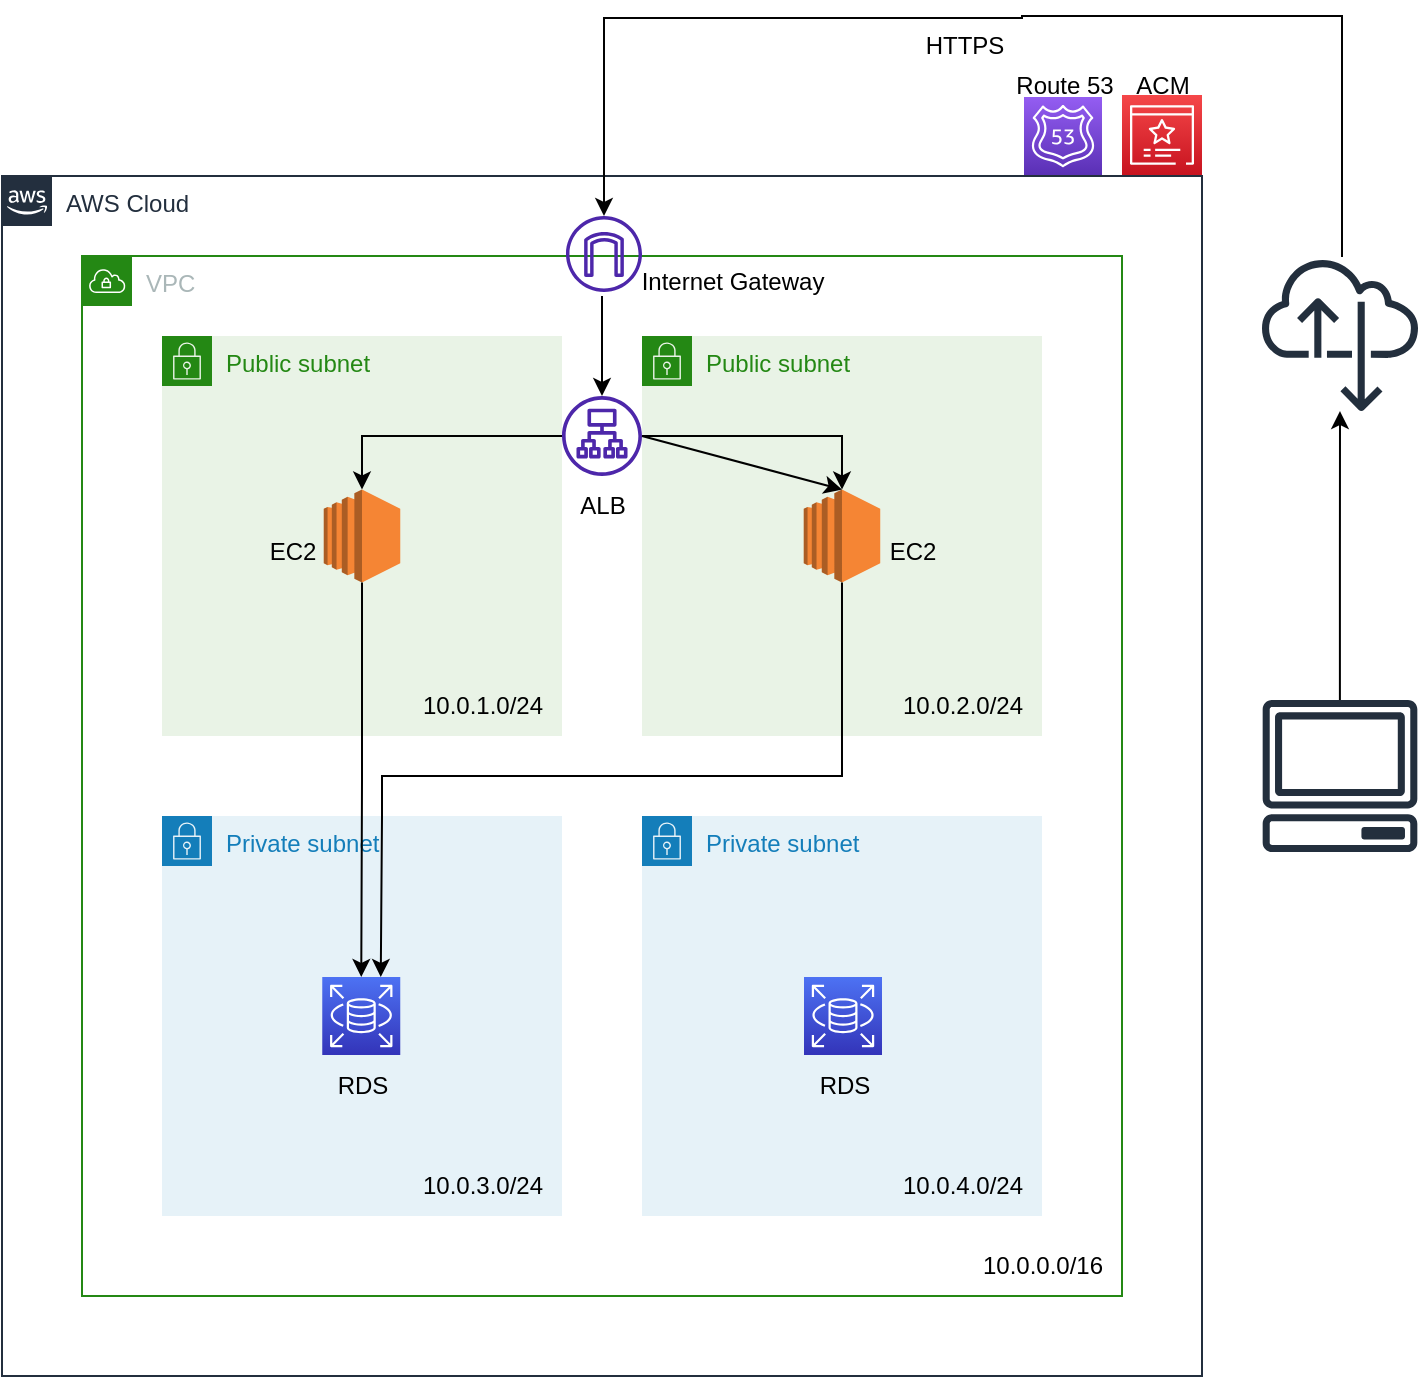 <mxfile version="21.5.2" type="device">
  <diagram name="ページ1" id="16yfcTCNZu2bioTy3MAs">
    <mxGraphModel dx="908" dy="1781" grid="1" gridSize="10" guides="1" tooltips="1" connect="1" arrows="1" fold="1" page="1" pageScale="1" pageWidth="827" pageHeight="1169" background="#ffffff" math="0" shadow="0">
      <root>
        <mxCell id="0" />
        <mxCell id="1" parent="0" />
        <mxCell id="KjCIBxZLfCWnJXqs0GCA-7" value="AWS Cloud" style="points=[[0,0],[0.25,0],[0.5,0],[0.75,0],[1,0],[1,0.25],[1,0.5],[1,0.75],[1,1],[0.75,1],[0.5,1],[0.25,1],[0,1],[0,0.75],[0,0.5],[0,0.25]];outlineConnect=0;gradientColor=none;html=1;whiteSpace=wrap;fontSize=12;fontStyle=0;container=1;pointerEvents=0;collapsible=0;recursiveResize=0;shape=mxgraph.aws4.group;grIcon=mxgraph.aws4.group_aws_cloud_alt;strokeColor=#232F3E;fillColor=none;verticalAlign=top;align=left;spacingLeft=30;fontColor=#232F3E;dashed=0;" vertex="1" parent="1">
          <mxGeometry x="80" y="80" width="600" height="600" as="geometry" />
        </mxCell>
        <mxCell id="KjCIBxZLfCWnJXqs0GCA-8" value="VPC" style="points=[[0,0],[0.25,0],[0.5,0],[0.75,0],[1,0],[1,0.25],[1,0.5],[1,0.75],[1,1],[0.75,1],[0.5,1],[0.25,1],[0,1],[0,0.75],[0,0.5],[0,0.25]];outlineConnect=0;gradientColor=none;html=1;whiteSpace=wrap;fontSize=12;fontStyle=0;container=1;pointerEvents=0;collapsible=0;recursiveResize=0;shape=mxgraph.aws4.group;grIcon=mxgraph.aws4.group_vpc;strokeColor=#248814;fillColor=none;verticalAlign=top;align=left;spacingLeft=30;fontColor=#AAB7B8;dashed=0;" vertex="1" parent="KjCIBxZLfCWnJXqs0GCA-7">
          <mxGeometry x="40" y="40" width="520" height="520" as="geometry" />
        </mxCell>
        <mxCell id="KjCIBxZLfCWnJXqs0GCA-17" value="" style="sketch=0;outlineConnect=0;fontColor=#232F3E;gradientColor=none;fillColor=#4D27AA;strokeColor=none;dashed=0;verticalLabelPosition=bottom;verticalAlign=top;align=center;html=1;fontSize=12;fontStyle=0;aspect=fixed;pointerEvents=1;shape=mxgraph.aws4.internet_gateway;" vertex="1" parent="KjCIBxZLfCWnJXqs0GCA-8">
          <mxGeometry x="242" y="-20" width="38" height="38" as="geometry" />
        </mxCell>
        <mxCell id="KjCIBxZLfCWnJXqs0GCA-18" value="" style="sketch=0;outlineConnect=0;fontColor=#232F3E;gradientColor=none;fillColor=#4D27AA;strokeColor=none;dashed=0;verticalLabelPosition=bottom;verticalAlign=top;align=center;html=1;fontSize=12;fontStyle=0;aspect=fixed;pointerEvents=1;shape=mxgraph.aws4.application_load_balancer;" vertex="1" parent="KjCIBxZLfCWnJXqs0GCA-8">
          <mxGeometry x="240" y="70" width="40" height="40" as="geometry" />
        </mxCell>
        <mxCell id="KjCIBxZLfCWnJXqs0GCA-34" value="&lt;font color=&quot;#000000&quot;&gt;Internet Gateway&lt;br&gt;&lt;/font&gt;" style="text;html=1;align=center;verticalAlign=middle;resizable=0;points=[];autosize=1;strokeColor=none;fillColor=none;" vertex="1" parent="KjCIBxZLfCWnJXqs0GCA-8">
          <mxGeometry x="270" y="-2" width="110" height="30" as="geometry" />
        </mxCell>
        <mxCell id="KjCIBxZLfCWnJXqs0GCA-38" value="&lt;font color=&quot;#000000&quot;&gt;ALB&lt;br&gt;&lt;/font&gt;" style="text;html=1;align=center;verticalAlign=middle;resizable=0;points=[];autosize=1;strokeColor=none;fillColor=none;" vertex="1" parent="KjCIBxZLfCWnJXqs0GCA-8">
          <mxGeometry x="235" y="110" width="50" height="30" as="geometry" />
        </mxCell>
        <mxCell id="KjCIBxZLfCWnJXqs0GCA-64" value="&lt;font color=&quot;#000000&quot;&gt;10.0.0.0/16&lt;br&gt;&lt;/font&gt;" style="text;html=1;align=center;verticalAlign=middle;resizable=0;points=[];autosize=1;strokeColor=none;fillColor=none;" vertex="1" parent="KjCIBxZLfCWnJXqs0GCA-8">
          <mxGeometry x="440" y="490" width="80" height="30" as="geometry" />
        </mxCell>
        <mxCell id="KjCIBxZLfCWnJXqs0GCA-10" value="Public subnet" style="points=[[0,0],[0.25,0],[0.5,0],[0.75,0],[1,0],[1,0.25],[1,0.5],[1,0.75],[1,1],[0.75,1],[0.5,1],[0.25,1],[0,1],[0,0.75],[0,0.5],[0,0.25]];outlineConnect=0;gradientColor=none;html=1;whiteSpace=wrap;fontSize=12;fontStyle=0;container=1;pointerEvents=0;collapsible=0;recursiveResize=0;shape=mxgraph.aws4.group;grIcon=mxgraph.aws4.group_security_group;grStroke=0;strokeColor=#248814;fillColor=#E9F3E6;verticalAlign=top;align=left;spacingLeft=30;fontColor=#248814;dashed=0;" vertex="1" parent="1">
          <mxGeometry x="160" y="160" width="200" height="200" as="geometry" />
        </mxCell>
        <mxCell id="KjCIBxZLfCWnJXqs0GCA-19" value="" style="outlineConnect=0;dashed=0;verticalLabelPosition=bottom;verticalAlign=top;align=center;html=1;shape=mxgraph.aws3.ec2;fillColor=#F58534;gradientColor=none;" vertex="1" parent="KjCIBxZLfCWnJXqs0GCA-10">
          <mxGeometry x="80.88" y="76.75" width="38.25" height="46.5" as="geometry" />
        </mxCell>
        <mxCell id="KjCIBxZLfCWnJXqs0GCA-35" value="&lt;font color=&quot;#000000&quot;&gt;EC2&lt;br&gt;&lt;/font&gt;" style="text;html=1;align=center;verticalAlign=middle;resizable=0;points=[];autosize=1;strokeColor=none;fillColor=none;" vertex="1" parent="KjCIBxZLfCWnJXqs0GCA-10">
          <mxGeometry x="40" y="93.25" width="50" height="30" as="geometry" />
        </mxCell>
        <mxCell id="KjCIBxZLfCWnJXqs0GCA-57" value="&lt;font color=&quot;#000000&quot;&gt;10.0.1.0/24&lt;br&gt;&lt;/font&gt;" style="text;html=1;align=center;verticalAlign=middle;resizable=0;points=[];autosize=1;strokeColor=none;fillColor=none;" vertex="1" parent="KjCIBxZLfCWnJXqs0GCA-10">
          <mxGeometry x="120" y="170" width="80" height="30" as="geometry" />
        </mxCell>
        <mxCell id="KjCIBxZLfCWnJXqs0GCA-13" value="Public subnet" style="points=[[0,0],[0.25,0],[0.5,0],[0.75,0],[1,0],[1,0.25],[1,0.5],[1,0.75],[1,1],[0.75,1],[0.5,1],[0.25,1],[0,1],[0,0.75],[0,0.5],[0,0.25]];outlineConnect=0;gradientColor=none;html=1;whiteSpace=wrap;fontSize=12;fontStyle=0;container=1;pointerEvents=0;collapsible=0;recursiveResize=0;shape=mxgraph.aws4.group;grIcon=mxgraph.aws4.group_security_group;grStroke=0;strokeColor=#248814;fillColor=#E9F3E6;verticalAlign=top;align=left;spacingLeft=30;fontColor=#248814;dashed=0;" vertex="1" parent="1">
          <mxGeometry x="400" y="160" width="200" height="200" as="geometry" />
        </mxCell>
        <mxCell id="KjCIBxZLfCWnJXqs0GCA-20" value="" style="outlineConnect=0;dashed=0;verticalLabelPosition=bottom;verticalAlign=top;align=center;html=1;shape=mxgraph.aws3.ec2;fillColor=#F58534;gradientColor=none;" vertex="1" parent="KjCIBxZLfCWnJXqs0GCA-13">
          <mxGeometry x="80.87" y="76.75" width="38.25" height="46.5" as="geometry" />
        </mxCell>
        <mxCell id="KjCIBxZLfCWnJXqs0GCA-36" value="&lt;font color=&quot;#000000&quot;&gt;EC2&lt;br&gt;&lt;/font&gt;" style="text;html=1;align=center;verticalAlign=middle;resizable=0;points=[];autosize=1;strokeColor=none;fillColor=none;" vertex="1" parent="KjCIBxZLfCWnJXqs0GCA-13">
          <mxGeometry x="110.0" y="93.25" width="50" height="30" as="geometry" />
        </mxCell>
        <mxCell id="KjCIBxZLfCWnJXqs0GCA-50" value="" style="endArrow=classic;html=1;rounded=0;exitX=0;exitY=0.25;exitDx=0;exitDy=0;entryX=0.5;entryY=0;entryDx=0;entryDy=0;entryPerimeter=0;" edge="1" parent="KjCIBxZLfCWnJXqs0GCA-13" source="KjCIBxZLfCWnJXqs0GCA-13" target="KjCIBxZLfCWnJXqs0GCA-20">
          <mxGeometry width="50" height="50" relative="1" as="geometry">
            <mxPoint x="-10" y="130" as="sourcePoint" />
            <mxPoint x="40" y="80" as="targetPoint" />
          </mxGeometry>
        </mxCell>
        <mxCell id="KjCIBxZLfCWnJXqs0GCA-51" value="" style="endArrow=classic;html=1;rounded=0;exitX=0;exitY=0.25;exitDx=0;exitDy=0;entryX=0.5;entryY=0;entryDx=0;entryDy=0;entryPerimeter=0;strokeColor=#000000;" edge="1" parent="KjCIBxZLfCWnJXqs0GCA-13" source="KjCIBxZLfCWnJXqs0GCA-13" target="KjCIBxZLfCWnJXqs0GCA-20">
          <mxGeometry width="50" height="50" relative="1" as="geometry">
            <mxPoint x="-10" y="130" as="sourcePoint" />
            <mxPoint x="40" y="80" as="targetPoint" />
            <Array as="points">
              <mxPoint x="100" y="50" />
            </Array>
          </mxGeometry>
        </mxCell>
        <mxCell id="KjCIBxZLfCWnJXqs0GCA-58" value="&lt;font color=&quot;#000000&quot;&gt;10.0.2.0/24&lt;br&gt;&lt;/font&gt;" style="text;html=1;align=center;verticalAlign=middle;resizable=0;points=[];autosize=1;strokeColor=none;fillColor=none;" vertex="1" parent="KjCIBxZLfCWnJXqs0GCA-13">
          <mxGeometry x="120" y="170" width="80" height="30" as="geometry" />
        </mxCell>
        <mxCell id="KjCIBxZLfCWnJXqs0GCA-14" value="Private subnet" style="points=[[0,0],[0.25,0],[0.5,0],[0.75,0],[1,0],[1,0.25],[1,0.5],[1,0.75],[1,1],[0.75,1],[0.5,1],[0.25,1],[0,1],[0,0.75],[0,0.5],[0,0.25]];outlineConnect=0;gradientColor=none;html=1;whiteSpace=wrap;fontSize=12;fontStyle=0;container=1;pointerEvents=0;collapsible=0;recursiveResize=0;shape=mxgraph.aws4.group;grIcon=mxgraph.aws4.group_security_group;grStroke=0;strokeColor=#147EBA;fillColor=#E6F2F8;verticalAlign=top;align=left;spacingLeft=30;fontColor=#147EBA;dashed=0;" vertex="1" parent="1">
          <mxGeometry x="160" y="400" width="200" height="200" as="geometry" />
        </mxCell>
        <mxCell id="KjCIBxZLfCWnJXqs0GCA-21" value="" style="sketch=0;points=[[0,0,0],[0.25,0,0],[0.5,0,0],[0.75,0,0],[1,0,0],[0,1,0],[0.25,1,0],[0.5,1,0],[0.75,1,0],[1,1,0],[0,0.25,0],[0,0.5,0],[0,0.75,0],[1,0.25,0],[1,0.5,0],[1,0.75,0]];outlineConnect=0;fontColor=#232F3E;gradientColor=#4D72F3;gradientDirection=north;fillColor=#3334B9;strokeColor=#ffffff;dashed=0;verticalLabelPosition=bottom;verticalAlign=top;align=center;html=1;fontSize=12;fontStyle=0;aspect=fixed;shape=mxgraph.aws4.resourceIcon;resIcon=mxgraph.aws4.rds;" vertex="1" parent="KjCIBxZLfCWnJXqs0GCA-14">
          <mxGeometry x="80.13" y="80.5" width="39" height="39" as="geometry" />
        </mxCell>
        <mxCell id="KjCIBxZLfCWnJXqs0GCA-37" value="&lt;font color=&quot;#000000&quot;&gt;RDS&lt;br&gt;&lt;/font&gt;" style="text;html=1;align=center;verticalAlign=middle;resizable=0;points=[];autosize=1;strokeColor=none;fillColor=none;" vertex="1" parent="KjCIBxZLfCWnJXqs0GCA-14">
          <mxGeometry x="75" y="119.5" width="50" height="30" as="geometry" />
        </mxCell>
        <mxCell id="KjCIBxZLfCWnJXqs0GCA-60" value="&lt;font color=&quot;#000000&quot;&gt;10.0.3.0/24&lt;br&gt;&lt;/font&gt;" style="text;html=1;align=center;verticalAlign=middle;resizable=0;points=[];autosize=1;strokeColor=none;fillColor=none;" vertex="1" parent="KjCIBxZLfCWnJXqs0GCA-14">
          <mxGeometry x="120" y="170" width="80" height="30" as="geometry" />
        </mxCell>
        <mxCell id="KjCIBxZLfCWnJXqs0GCA-15" value="Private subnet" style="points=[[0,0],[0.25,0],[0.5,0],[0.75,0],[1,0],[1,0.25],[1,0.5],[1,0.75],[1,1],[0.75,1],[0.5,1],[0.25,1],[0,1],[0,0.75],[0,0.5],[0,0.25]];outlineConnect=0;gradientColor=none;html=1;whiteSpace=wrap;fontSize=12;fontStyle=0;container=1;pointerEvents=0;collapsible=0;recursiveResize=0;shape=mxgraph.aws4.group;grIcon=mxgraph.aws4.group_security_group;grStroke=0;strokeColor=#147EBA;fillColor=#E6F2F8;verticalAlign=top;align=left;spacingLeft=30;fontColor=#147EBA;dashed=0;" vertex="1" parent="1">
          <mxGeometry x="400" y="400" width="200" height="200" as="geometry" />
        </mxCell>
        <mxCell id="KjCIBxZLfCWnJXqs0GCA-61" value="&lt;font color=&quot;#000000&quot;&gt;10.0.4.0/24&lt;br&gt;&lt;/font&gt;" style="text;html=1;align=center;verticalAlign=middle;resizable=0;points=[];autosize=1;strokeColor=none;fillColor=none;" vertex="1" parent="KjCIBxZLfCWnJXqs0GCA-15">
          <mxGeometry x="120" y="170" width="80" height="30" as="geometry" />
        </mxCell>
        <mxCell id="KjCIBxZLfCWnJXqs0GCA-62" value="" style="sketch=0;points=[[0,0,0],[0.25,0,0],[0.5,0,0],[0.75,0,0],[1,0,0],[0,1,0],[0.25,1,0],[0.5,1,0],[0.75,1,0],[1,1,0],[0,0.25,0],[0,0.5,0],[0,0.75,0],[1,0.25,0],[1,0.5,0],[1,0.75,0]];outlineConnect=0;fontColor=#232F3E;gradientColor=#4D72F3;gradientDirection=north;fillColor=#3334B9;strokeColor=#ffffff;dashed=0;verticalLabelPosition=bottom;verticalAlign=top;align=center;html=1;fontSize=12;fontStyle=0;aspect=fixed;shape=mxgraph.aws4.resourceIcon;resIcon=mxgraph.aws4.rds;" vertex="1" parent="KjCIBxZLfCWnJXqs0GCA-15">
          <mxGeometry x="81" y="80.5" width="39" height="39" as="geometry" />
        </mxCell>
        <mxCell id="KjCIBxZLfCWnJXqs0GCA-63" value="&lt;font color=&quot;#000000&quot;&gt;RDS&lt;br&gt;&lt;/font&gt;" style="text;html=1;align=center;verticalAlign=middle;resizable=0;points=[];autosize=1;strokeColor=none;fillColor=none;" vertex="1" parent="KjCIBxZLfCWnJXqs0GCA-15">
          <mxGeometry x="75.5" y="119.5" width="50" height="30" as="geometry" />
        </mxCell>
        <mxCell id="KjCIBxZLfCWnJXqs0GCA-33" value="" style="edgeStyle=orthogonalEdgeStyle;rounded=0;orthogonalLoop=1;jettySize=auto;html=1;strokeColor=#030303;" edge="1" parent="1" source="KjCIBxZLfCWnJXqs0GCA-22" target="KjCIBxZLfCWnJXqs0GCA-17">
          <mxGeometry relative="1" as="geometry">
            <mxPoint x="380" y="40" as="targetPoint" />
            <Array as="points">
              <mxPoint x="750" />
              <mxPoint x="590" />
              <mxPoint x="381" y="1" />
            </Array>
          </mxGeometry>
        </mxCell>
        <mxCell id="KjCIBxZLfCWnJXqs0GCA-22" value="" style="sketch=0;outlineConnect=0;fontColor=#232F3E;gradientColor=none;fillColor=#232F3D;strokeColor=#050505;dashed=0;verticalLabelPosition=bottom;verticalAlign=top;align=center;html=1;fontSize=12;fontStyle=0;aspect=fixed;pointerEvents=1;shape=mxgraph.aws4.internet_alt22;" vertex="1" parent="1">
          <mxGeometry x="710" y="120" width="78" height="78" as="geometry" />
        </mxCell>
        <mxCell id="KjCIBxZLfCWnJXqs0GCA-79" value="" style="edgeStyle=orthogonalEdgeStyle;rounded=0;orthogonalLoop=1;jettySize=auto;html=1;strokeColor=#000000;" edge="1" parent="1" source="KjCIBxZLfCWnJXqs0GCA-23" target="KjCIBxZLfCWnJXqs0GCA-22">
          <mxGeometry relative="1" as="geometry">
            <mxPoint x="749.0" y="254" as="targetPoint" />
          </mxGeometry>
        </mxCell>
        <mxCell id="KjCIBxZLfCWnJXqs0GCA-23" value="" style="sketch=0;outlineConnect=0;fontColor=#232F3E;gradientColor=none;fillColor=#232F3D;strokeColor=none;dashed=0;verticalLabelPosition=bottom;verticalAlign=top;align=center;html=1;fontSize=12;fontStyle=0;aspect=fixed;pointerEvents=1;shape=mxgraph.aws4.client;" vertex="1" parent="1">
          <mxGeometry x="710" y="342" width="78" height="76" as="geometry" />
        </mxCell>
        <mxCell id="KjCIBxZLfCWnJXqs0GCA-48" value="" style="endArrow=classic;html=1;rounded=0;strokeColor=#000000;" edge="1" parent="1">
          <mxGeometry width="50" height="50" relative="1" as="geometry">
            <mxPoint x="380" y="140" as="sourcePoint" />
            <mxPoint x="380" y="190" as="targetPoint" />
            <Array as="points">
              <mxPoint x="380" y="150" />
              <mxPoint x="380" y="170" />
            </Array>
          </mxGeometry>
        </mxCell>
        <mxCell id="KjCIBxZLfCWnJXqs0GCA-52" value="" style="endArrow=classic;html=1;rounded=0;strokeColor=#000000;" edge="1" parent="1" source="KjCIBxZLfCWnJXqs0GCA-18" target="KjCIBxZLfCWnJXqs0GCA-19">
          <mxGeometry width="50" height="50" relative="1" as="geometry">
            <mxPoint x="410" y="220" as="sourcePoint" />
            <mxPoint x="510" y="247" as="targetPoint" />
            <Array as="points">
              <mxPoint x="260" y="210" />
            </Array>
          </mxGeometry>
        </mxCell>
        <mxCell id="KjCIBxZLfCWnJXqs0GCA-53" style="edgeStyle=orthogonalEdgeStyle;rounded=0;orthogonalLoop=1;jettySize=auto;html=1;exitX=0.5;exitY=1;exitDx=0;exitDy=0;exitPerimeter=0;entryX=0.5;entryY=0;entryDx=0;entryDy=0;entryPerimeter=0;strokeColor=#000000;" edge="1" parent="1" source="KjCIBxZLfCWnJXqs0GCA-19" target="KjCIBxZLfCWnJXqs0GCA-21">
          <mxGeometry relative="1" as="geometry" />
        </mxCell>
        <mxCell id="KjCIBxZLfCWnJXqs0GCA-55" style="edgeStyle=orthogonalEdgeStyle;rounded=0;orthogonalLoop=1;jettySize=auto;html=1;exitX=0.5;exitY=1;exitDx=0;exitDy=0;exitPerimeter=0;strokeColor=#000000;entryX=0.75;entryY=0;entryDx=0;entryDy=0;entryPerimeter=0;" edge="1" parent="1" source="KjCIBxZLfCWnJXqs0GCA-20" target="KjCIBxZLfCWnJXqs0GCA-21">
          <mxGeometry relative="1" as="geometry">
            <mxPoint x="260" y="400" as="targetPoint" />
            <Array as="points">
              <mxPoint x="500" y="380" />
              <mxPoint x="270" y="380" />
              <mxPoint x="270" y="400" />
              <mxPoint x="269" y="400" />
            </Array>
          </mxGeometry>
        </mxCell>
        <mxCell id="KjCIBxZLfCWnJXqs0GCA-65" value="" style="sketch=0;points=[[0,0,0],[0.25,0,0],[0.5,0,0],[0.75,0,0],[1,0,0],[0,1,0],[0.25,1,0],[0.5,1,0],[0.75,1,0],[1,1,0],[0,0.25,0],[0,0.5,0],[0,0.75,0],[1,0.25,0],[1,0.5,0],[1,0.75,0]];outlineConnect=0;fontColor=#232F3E;gradientColor=#945DF2;gradientDirection=north;fillColor=#5A30B5;strokeColor=#ffffff;dashed=0;verticalLabelPosition=bottom;verticalAlign=top;align=center;html=1;fontSize=12;fontStyle=0;aspect=fixed;shape=mxgraph.aws4.resourceIcon;resIcon=mxgraph.aws4.route_53;" vertex="1" parent="1">
          <mxGeometry x="591" y="40.5" width="39" height="39" as="geometry" />
        </mxCell>
        <mxCell id="KjCIBxZLfCWnJXqs0GCA-68" value="" style="sketch=0;points=[[0,0,0],[0.25,0,0],[0.5,0,0],[0.75,0,0],[1,0,0],[0,1,0],[0.25,1,0],[0.5,1,0],[0.75,1,0],[1,1,0],[0,0.25,0],[0,0.5,0],[0,0.75,0],[1,0.25,0],[1,0.5,0],[1,0.75,0]];outlineConnect=0;fontColor=#232F3E;gradientColor=#F54749;gradientDirection=north;fillColor=#C7131F;strokeColor=#ffffff;dashed=0;verticalLabelPosition=bottom;verticalAlign=top;align=center;html=1;fontSize=12;fontStyle=0;aspect=fixed;shape=mxgraph.aws4.resourceIcon;resIcon=mxgraph.aws4.certificate_manager_3;" vertex="1" parent="1">
          <mxGeometry x="640" y="39.5" width="40" height="40" as="geometry" />
        </mxCell>
        <mxCell id="KjCIBxZLfCWnJXqs0GCA-77" value="&lt;font color=&quot;#000000&quot;&gt;HTTPS&lt;br&gt;&lt;/font&gt;" style="text;html=1;align=center;verticalAlign=middle;resizable=0;points=[];autosize=1;strokeColor=none;fillColor=none;" vertex="1" parent="1">
          <mxGeometry x="531" width="60" height="30" as="geometry" />
        </mxCell>
        <mxCell id="KjCIBxZLfCWnJXqs0GCA-81" value="&lt;font color=&quot;#000000&quot;&gt;Route 53&lt;br&gt;&lt;/font&gt;" style="text;html=1;align=center;verticalAlign=middle;resizable=0;points=[];autosize=1;strokeColor=none;fillColor=none;" vertex="1" parent="1">
          <mxGeometry x="575.5" y="20" width="70" height="30" as="geometry" />
        </mxCell>
        <mxCell id="KjCIBxZLfCWnJXqs0GCA-82" value="&lt;font color=&quot;#000000&quot;&gt;ACM&lt;br&gt;&lt;/font&gt;" style="text;html=1;align=center;verticalAlign=middle;resizable=0;points=[];autosize=1;strokeColor=none;fillColor=none;" vertex="1" parent="1">
          <mxGeometry x="635" y="20" width="50" height="30" as="geometry" />
        </mxCell>
      </root>
    </mxGraphModel>
  </diagram>
</mxfile>
